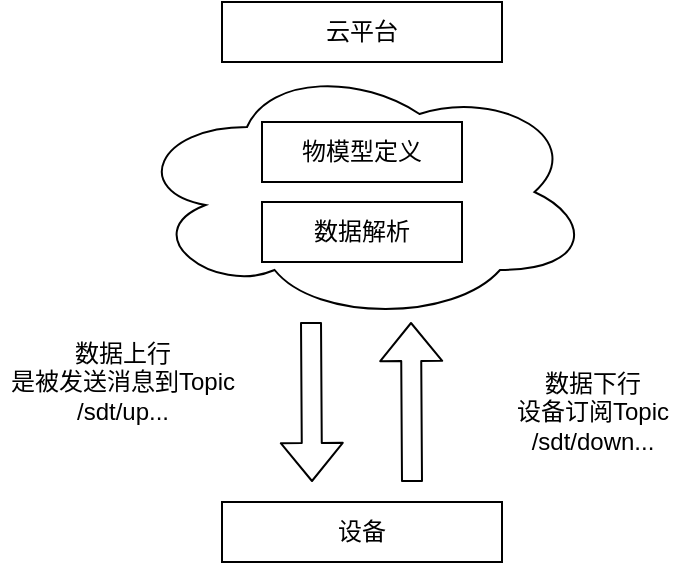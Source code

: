 <mxfile version="14.2.9" type="github">
  <diagram id="0aKIKBk8Po-XCpgHhdkZ" name="第 1 页">
    <mxGraphModel dx="1414" dy="786" grid="0" gridSize="10" guides="1" tooltips="1" connect="1" arrows="1" fold="1" page="0" pageScale="1" pageWidth="827" pageHeight="1169" math="0" shadow="0">
      <root>
        <mxCell id="0" />
        <mxCell id="1" parent="0" />
        <mxCell id="5BI3uPOLL03prT9fK4s5-1" value="云平台" style="rounded=0;whiteSpace=wrap;html=1;" vertex="1" parent="1">
          <mxGeometry x="310" y="110" width="140" height="30" as="geometry" />
        </mxCell>
        <mxCell id="5BI3uPOLL03prT9fK4s5-2" value="" style="ellipse;shape=cloud;whiteSpace=wrap;html=1;" vertex="1" parent="1">
          <mxGeometry x="265" y="140" width="230" height="130" as="geometry" />
        </mxCell>
        <mxCell id="5BI3uPOLL03prT9fK4s5-3" value="物模型定义" style="rounded=0;whiteSpace=wrap;html=1;" vertex="1" parent="1">
          <mxGeometry x="330" y="170" width="100" height="30" as="geometry" />
        </mxCell>
        <mxCell id="5BI3uPOLL03prT9fK4s5-4" value="数据解析" style="rounded=0;whiteSpace=wrap;html=1;" vertex="1" parent="1">
          <mxGeometry x="330" y="210" width="100" height="30" as="geometry" />
        </mxCell>
        <mxCell id="5BI3uPOLL03prT9fK4s5-5" value="" style="shape=flexArrow;endArrow=classic;html=1;" edge="1" parent="1">
          <mxGeometry width="50" height="50" relative="1" as="geometry">
            <mxPoint x="354.5" y="270" as="sourcePoint" />
            <mxPoint x="355" y="350" as="targetPoint" />
          </mxGeometry>
        </mxCell>
        <mxCell id="5BI3uPOLL03prT9fK4s5-7" value="" style="shape=flexArrow;endArrow=classic;html=1;" edge="1" parent="1">
          <mxGeometry width="50" height="50" relative="1" as="geometry">
            <mxPoint x="405" y="350" as="sourcePoint" />
            <mxPoint x="404.5" y="270" as="targetPoint" />
          </mxGeometry>
        </mxCell>
        <mxCell id="5BI3uPOLL03prT9fK4s5-9" value="设备" style="rounded=0;whiteSpace=wrap;html=1;" vertex="1" parent="1">
          <mxGeometry x="310" y="360" width="140" height="30" as="geometry" />
        </mxCell>
        <mxCell id="5BI3uPOLL03prT9fK4s5-10" value="数据上行&lt;br&gt;是被发送消息到Topic&lt;br&gt;/sdt/up..." style="text;html=1;align=center;verticalAlign=middle;resizable=0;points=[];autosize=1;" vertex="1" parent="1">
          <mxGeometry x="199" y="277" width="122" height="46" as="geometry" />
        </mxCell>
        <mxCell id="5BI3uPOLL03prT9fK4s5-11" value="数据下行&lt;br&gt;设备订阅Topic&lt;br&gt;/sdt/down..." style="text;html=1;align=center;verticalAlign=middle;resizable=0;points=[];autosize=1;" vertex="1" parent="1">
          <mxGeometry x="450" y="290" width="90" height="50" as="geometry" />
        </mxCell>
      </root>
    </mxGraphModel>
  </diagram>
</mxfile>
